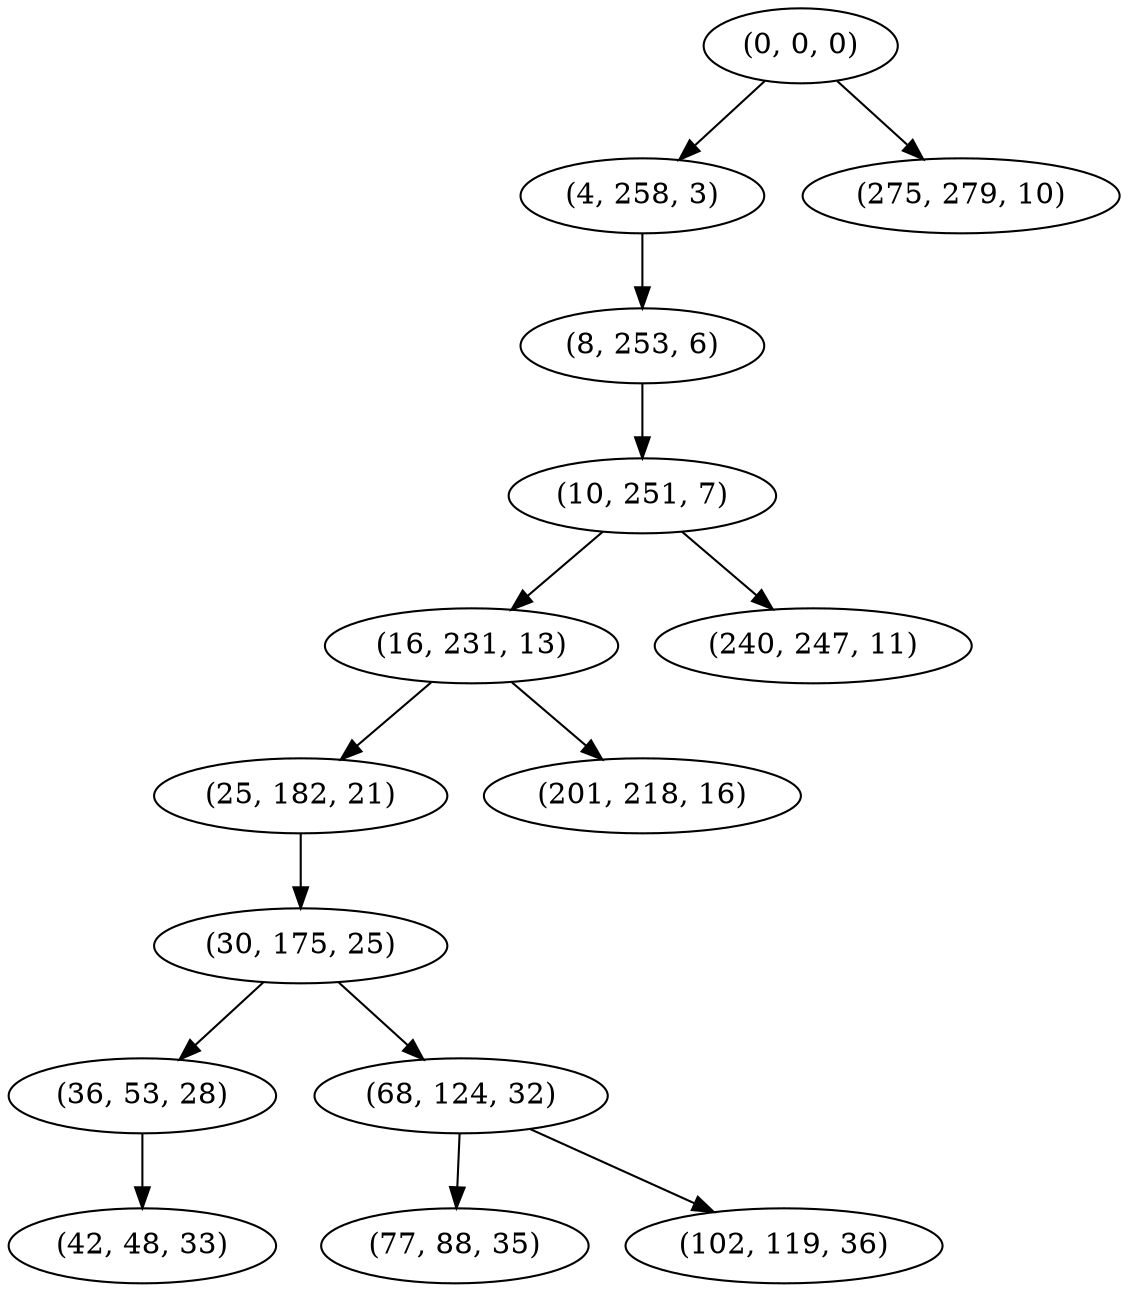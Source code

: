 digraph tree {
    "(0, 0, 0)";
    "(4, 258, 3)";
    "(8, 253, 6)";
    "(10, 251, 7)";
    "(16, 231, 13)";
    "(25, 182, 21)";
    "(30, 175, 25)";
    "(36, 53, 28)";
    "(42, 48, 33)";
    "(68, 124, 32)";
    "(77, 88, 35)";
    "(102, 119, 36)";
    "(201, 218, 16)";
    "(240, 247, 11)";
    "(275, 279, 10)";
    "(0, 0, 0)" -> "(4, 258, 3)";
    "(0, 0, 0)" -> "(275, 279, 10)";
    "(4, 258, 3)" -> "(8, 253, 6)";
    "(8, 253, 6)" -> "(10, 251, 7)";
    "(10, 251, 7)" -> "(16, 231, 13)";
    "(10, 251, 7)" -> "(240, 247, 11)";
    "(16, 231, 13)" -> "(25, 182, 21)";
    "(16, 231, 13)" -> "(201, 218, 16)";
    "(25, 182, 21)" -> "(30, 175, 25)";
    "(30, 175, 25)" -> "(36, 53, 28)";
    "(30, 175, 25)" -> "(68, 124, 32)";
    "(36, 53, 28)" -> "(42, 48, 33)";
    "(68, 124, 32)" -> "(77, 88, 35)";
    "(68, 124, 32)" -> "(102, 119, 36)";
}

